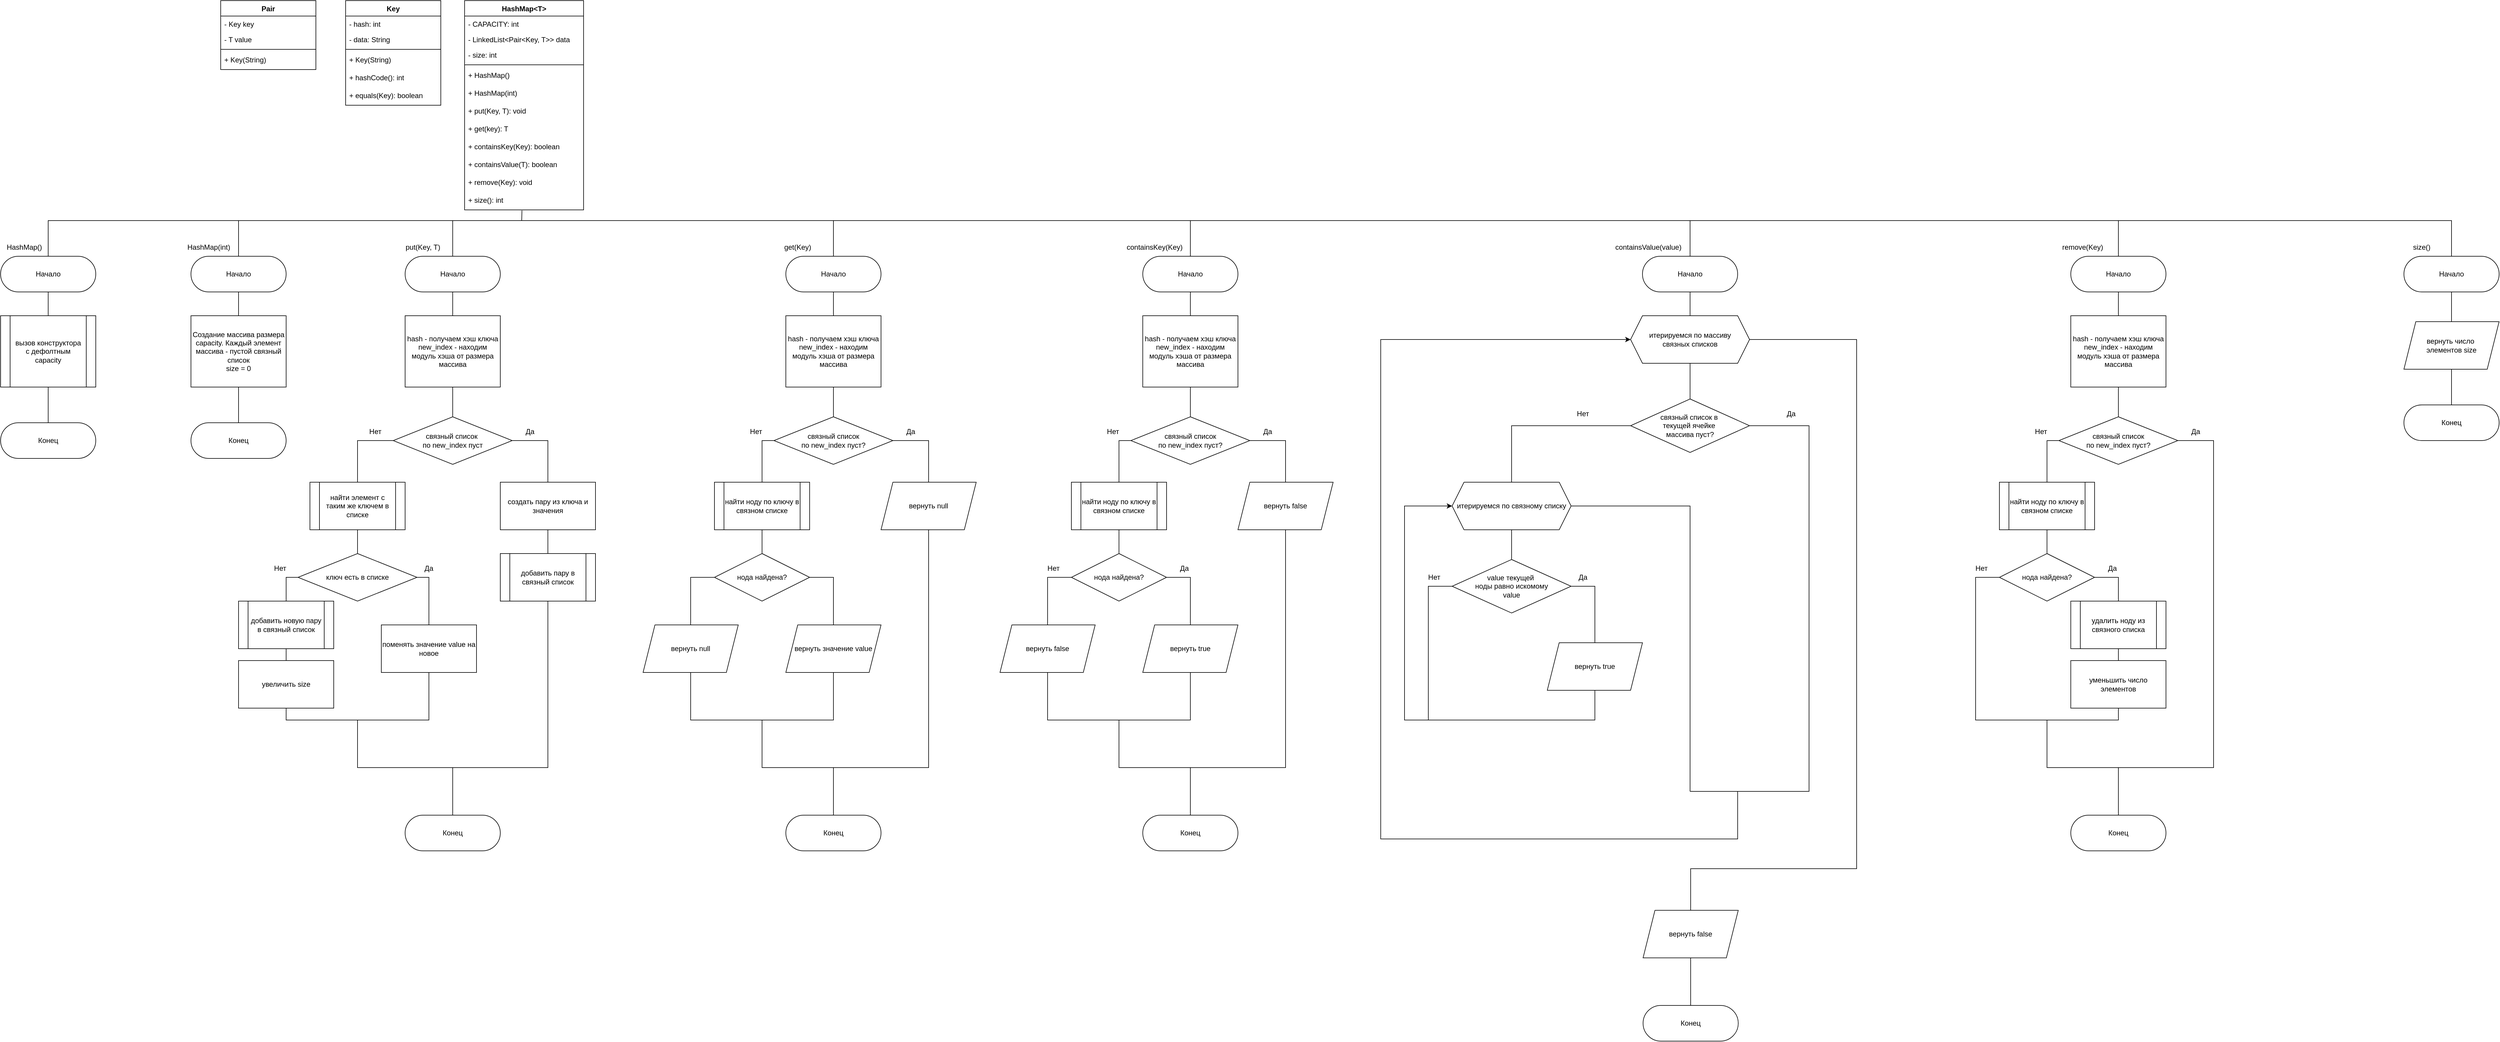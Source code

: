 <mxfile version="26.2.7">
  <diagram id="C5RBs43oDa-KdzZeNtuy" name="Page-1">
    <mxGraphModel dx="2436" dy="715" grid="1" gridSize="10" guides="1" tooltips="1" connect="1" arrows="1" fold="1" page="1" pageScale="1" pageWidth="827" pageHeight="1169" math="0" shadow="0">
      <root>
        <mxCell id="WIyWlLk6GJQsqaUBKTNV-0" />
        <mxCell id="WIyWlLk6GJQsqaUBKTNV-1" parent="WIyWlLk6GJQsqaUBKTNV-0" />
        <mxCell id="nDVzNxhmzhJFuTcslG1F-0" value="&lt;div&gt;Key&lt;/div&gt;&lt;div&gt;&lt;br&gt;&lt;/div&gt;&lt;div&gt;&lt;br&gt;&lt;/div&gt;&lt;div&gt;&lt;br&gt;&lt;/div&gt;&lt;div&gt;&lt;br&gt;&lt;/div&gt;&lt;div&gt;&lt;br&gt;&lt;/div&gt;" style="swimlane;fontStyle=1;align=center;verticalAlign=top;childLayout=stackLayout;horizontal=1;startSize=26;horizontalStack=0;resizeParent=1;resizeParentMax=0;resizeLast=0;collapsible=1;marginBottom=0;whiteSpace=wrap;html=1;" vertex="1" parent="WIyWlLk6GJQsqaUBKTNV-1">
          <mxGeometry x="300" y="70" width="160" height="176" as="geometry" />
        </mxCell>
        <mxCell id="nDVzNxhmzhJFuTcslG1F-1" value="- hash: int" style="text;strokeColor=none;fillColor=none;align=left;verticalAlign=top;spacingLeft=4;spacingRight=4;overflow=hidden;rotatable=0;points=[[0,0.5],[1,0.5]];portConstraint=eastwest;whiteSpace=wrap;html=1;" vertex="1" parent="nDVzNxhmzhJFuTcslG1F-0">
          <mxGeometry y="26" width="160" height="26" as="geometry" />
        </mxCell>
        <mxCell id="nDVzNxhmzhJFuTcslG1F-5" value="- data: String" style="text;strokeColor=none;fillColor=none;align=left;verticalAlign=top;spacingLeft=4;spacingRight=4;overflow=hidden;rotatable=0;points=[[0,0.5],[1,0.5]];portConstraint=eastwest;whiteSpace=wrap;html=1;" vertex="1" parent="nDVzNxhmzhJFuTcslG1F-0">
          <mxGeometry y="52" width="160" height="26" as="geometry" />
        </mxCell>
        <mxCell id="nDVzNxhmzhJFuTcslG1F-2" value="" style="line;strokeWidth=1;fillColor=none;align=left;verticalAlign=middle;spacingTop=-1;spacingLeft=3;spacingRight=3;rotatable=0;labelPosition=right;points=[];portConstraint=eastwest;strokeColor=inherit;" vertex="1" parent="nDVzNxhmzhJFuTcslG1F-0">
          <mxGeometry y="78" width="160" height="8" as="geometry" />
        </mxCell>
        <mxCell id="nDVzNxhmzhJFuTcslG1F-3" value="&lt;div&gt;+ Key(String)&lt;br&gt;&lt;/div&gt;" style="text;strokeColor=none;fillColor=none;align=left;verticalAlign=top;spacingLeft=4;spacingRight=4;overflow=hidden;rotatable=0;points=[[0,0.5],[1,0.5]];portConstraint=eastwest;whiteSpace=wrap;html=1;" vertex="1" parent="nDVzNxhmzhJFuTcslG1F-0">
          <mxGeometry y="86" width="160" height="30" as="geometry" />
        </mxCell>
        <mxCell id="nDVzNxhmzhJFuTcslG1F-4" value="+ hashCode(): int" style="text;strokeColor=none;fillColor=none;align=left;verticalAlign=top;spacingLeft=4;spacingRight=4;overflow=hidden;rotatable=0;points=[[0,0.5],[1,0.5]];portConstraint=eastwest;whiteSpace=wrap;html=1;" vertex="1" parent="nDVzNxhmzhJFuTcslG1F-0">
          <mxGeometry y="116" width="160" height="30" as="geometry" />
        </mxCell>
        <mxCell id="nDVzNxhmzhJFuTcslG1F-6" value="+ equals(Key): boolean" style="text;strokeColor=none;fillColor=none;align=left;verticalAlign=top;spacingLeft=4;spacingRight=4;overflow=hidden;rotatable=0;points=[[0,0.5],[1,0.5]];portConstraint=eastwest;whiteSpace=wrap;html=1;" vertex="1" parent="nDVzNxhmzhJFuTcslG1F-0">
          <mxGeometry y="146" width="160" height="30" as="geometry" />
        </mxCell>
        <mxCell id="nDVzNxhmzhJFuTcslG1F-13" value="HashMap&amp;lt;T&amp;gt;" style="swimlane;fontStyle=1;align=center;verticalAlign=top;childLayout=stackLayout;horizontal=1;startSize=26;horizontalStack=0;resizeParent=1;resizeParentMax=0;resizeLast=0;collapsible=1;marginBottom=0;whiteSpace=wrap;html=1;" vertex="1" parent="WIyWlLk6GJQsqaUBKTNV-1">
          <mxGeometry x="500" y="70" width="200" height="352" as="geometry" />
        </mxCell>
        <mxCell id="nDVzNxhmzhJFuTcslG1F-14" value="- CAPACITY: int" style="text;strokeColor=none;fillColor=none;align=left;verticalAlign=top;spacingLeft=4;spacingRight=4;overflow=hidden;rotatable=0;points=[[0,0.5],[1,0.5]];portConstraint=eastwest;whiteSpace=wrap;html=1;" vertex="1" parent="nDVzNxhmzhJFuTcslG1F-13">
          <mxGeometry y="26" width="200" height="26" as="geometry" />
        </mxCell>
        <mxCell id="nDVzNxhmzhJFuTcslG1F-15" value="- LinkedList&amp;lt;Pair&amp;lt;Key, T&amp;gt;&amp;gt; data" style="text;strokeColor=none;fillColor=none;align=left;verticalAlign=top;spacingLeft=4;spacingRight=4;overflow=hidden;rotatable=0;points=[[0,0.5],[1,0.5]];portConstraint=eastwest;whiteSpace=wrap;html=1;" vertex="1" parent="nDVzNxhmzhJFuTcslG1F-13">
          <mxGeometry y="52" width="200" height="26" as="geometry" />
        </mxCell>
        <mxCell id="nDVzNxhmzhJFuTcslG1F-251" value="- size: int" style="text;strokeColor=none;fillColor=none;align=left;verticalAlign=top;spacingLeft=4;spacingRight=4;overflow=hidden;rotatable=0;points=[[0,0.5],[1,0.5]];portConstraint=eastwest;whiteSpace=wrap;html=1;" vertex="1" parent="nDVzNxhmzhJFuTcslG1F-13">
          <mxGeometry y="78" width="200" height="26" as="geometry" />
        </mxCell>
        <mxCell id="nDVzNxhmzhJFuTcslG1F-16" value="" style="line;strokeWidth=1;fillColor=none;align=left;verticalAlign=middle;spacingTop=-1;spacingLeft=3;spacingRight=3;rotatable=0;labelPosition=right;points=[];portConstraint=eastwest;strokeColor=inherit;" vertex="1" parent="nDVzNxhmzhJFuTcslG1F-13">
          <mxGeometry y="104" width="200" height="8" as="geometry" />
        </mxCell>
        <mxCell id="nDVzNxhmzhJFuTcslG1F-17" value="+ HashMap()" style="text;strokeColor=none;fillColor=none;align=left;verticalAlign=top;spacingLeft=4;spacingRight=4;overflow=hidden;rotatable=0;points=[[0,0.5],[1,0.5]];portConstraint=eastwest;whiteSpace=wrap;html=1;" vertex="1" parent="nDVzNxhmzhJFuTcslG1F-13">
          <mxGeometry y="112" width="200" height="30" as="geometry" />
        </mxCell>
        <mxCell id="nDVzNxhmzhJFuTcslG1F-18" value="+ HashMap(int)" style="text;strokeColor=none;fillColor=none;align=left;verticalAlign=top;spacingLeft=4;spacingRight=4;overflow=hidden;rotatable=0;points=[[0,0.5],[1,0.5]];portConstraint=eastwest;whiteSpace=wrap;html=1;" vertex="1" parent="nDVzNxhmzhJFuTcslG1F-13">
          <mxGeometry y="142" width="200" height="30" as="geometry" />
        </mxCell>
        <mxCell id="nDVzNxhmzhJFuTcslG1F-19" value="&lt;div&gt;+ put(Key, T): void&lt;/div&gt;" style="text;strokeColor=none;fillColor=none;align=left;verticalAlign=top;spacingLeft=4;spacingRight=4;overflow=hidden;rotatable=0;points=[[0,0.5],[1,0.5]];portConstraint=eastwest;whiteSpace=wrap;html=1;" vertex="1" parent="nDVzNxhmzhJFuTcslG1F-13">
          <mxGeometry y="172" width="200" height="30" as="geometry" />
        </mxCell>
        <mxCell id="nDVzNxhmzhJFuTcslG1F-20" value="+ get(key): T" style="text;strokeColor=none;fillColor=none;align=left;verticalAlign=top;spacingLeft=4;spacingRight=4;overflow=hidden;rotatable=0;points=[[0,0.5],[1,0.5]];portConstraint=eastwest;whiteSpace=wrap;html=1;" vertex="1" parent="nDVzNxhmzhJFuTcslG1F-13">
          <mxGeometry y="202" width="200" height="30" as="geometry" />
        </mxCell>
        <mxCell id="nDVzNxhmzhJFuTcslG1F-21" value="+ containsKey(Key): boolean" style="text;strokeColor=none;fillColor=none;align=left;verticalAlign=top;spacingLeft=4;spacingRight=4;overflow=hidden;rotatable=0;points=[[0,0.5],[1,0.5]];portConstraint=eastwest;whiteSpace=wrap;html=1;" vertex="1" parent="nDVzNxhmzhJFuTcslG1F-13">
          <mxGeometry y="232" width="200" height="30" as="geometry" />
        </mxCell>
        <mxCell id="nDVzNxhmzhJFuTcslG1F-24" value="+ containsValue(T): boolean" style="text;strokeColor=none;fillColor=none;align=left;verticalAlign=top;spacingLeft=4;spacingRight=4;overflow=hidden;rotatable=0;points=[[0,0.5],[1,0.5]];portConstraint=eastwest;whiteSpace=wrap;html=1;" vertex="1" parent="nDVzNxhmzhJFuTcslG1F-13">
          <mxGeometry y="262" width="200" height="30" as="geometry" />
        </mxCell>
        <mxCell id="nDVzNxhmzhJFuTcslG1F-25" value="+ remove(Key): void" style="text;strokeColor=none;fillColor=none;align=left;verticalAlign=top;spacingLeft=4;spacingRight=4;overflow=hidden;rotatable=0;points=[[0,0.5],[1,0.5]];portConstraint=eastwest;whiteSpace=wrap;html=1;" vertex="1" parent="nDVzNxhmzhJFuTcslG1F-13">
          <mxGeometry y="292" width="200" height="30" as="geometry" />
        </mxCell>
        <mxCell id="nDVzNxhmzhJFuTcslG1F-26" value="+ size(): int" style="text;strokeColor=none;fillColor=none;align=left;verticalAlign=top;spacingLeft=4;spacingRight=4;overflow=hidden;rotatable=0;points=[[0,0.5],[1,0.5]];portConstraint=eastwest;whiteSpace=wrap;html=1;" vertex="1" parent="nDVzNxhmzhJFuTcslG1F-13">
          <mxGeometry y="322" width="200" height="30" as="geometry" />
        </mxCell>
        <mxCell id="nDVzNxhmzhJFuTcslG1F-28" value="Pair" style="swimlane;fontStyle=1;align=center;verticalAlign=top;childLayout=stackLayout;horizontal=1;startSize=26;horizontalStack=0;resizeParent=1;resizeParentMax=0;resizeLast=0;collapsible=1;marginBottom=0;whiteSpace=wrap;html=1;" vertex="1" parent="WIyWlLk6GJQsqaUBKTNV-1">
          <mxGeometry x="90" y="70" width="160" height="116" as="geometry" />
        </mxCell>
        <mxCell id="nDVzNxhmzhJFuTcslG1F-29" value="- Key key" style="text;strokeColor=none;fillColor=none;align=left;verticalAlign=top;spacingLeft=4;spacingRight=4;overflow=hidden;rotatable=0;points=[[0,0.5],[1,0.5]];portConstraint=eastwest;whiteSpace=wrap;html=1;" vertex="1" parent="nDVzNxhmzhJFuTcslG1F-28">
          <mxGeometry y="26" width="160" height="26" as="geometry" />
        </mxCell>
        <mxCell id="nDVzNxhmzhJFuTcslG1F-30" value="- T value" style="text;strokeColor=none;fillColor=none;align=left;verticalAlign=top;spacingLeft=4;spacingRight=4;overflow=hidden;rotatable=0;points=[[0,0.5],[1,0.5]];portConstraint=eastwest;whiteSpace=wrap;html=1;" vertex="1" parent="nDVzNxhmzhJFuTcslG1F-28">
          <mxGeometry y="52" width="160" height="26" as="geometry" />
        </mxCell>
        <mxCell id="nDVzNxhmzhJFuTcslG1F-31" value="" style="line;strokeWidth=1;fillColor=none;align=left;verticalAlign=middle;spacingTop=-1;spacingLeft=3;spacingRight=3;rotatable=0;labelPosition=right;points=[];portConstraint=eastwest;strokeColor=inherit;" vertex="1" parent="nDVzNxhmzhJFuTcslG1F-28">
          <mxGeometry y="78" width="160" height="8" as="geometry" />
        </mxCell>
        <mxCell id="nDVzNxhmzhJFuTcslG1F-32" value="&lt;div&gt;+ Key(String)&lt;br&gt;&lt;/div&gt;" style="text;strokeColor=none;fillColor=none;align=left;verticalAlign=top;spacingLeft=4;spacingRight=4;overflow=hidden;rotatable=0;points=[[0,0.5],[1,0.5]];portConstraint=eastwest;whiteSpace=wrap;html=1;" vertex="1" parent="nDVzNxhmzhJFuTcslG1F-28">
          <mxGeometry y="86" width="160" height="30" as="geometry" />
        </mxCell>
        <mxCell id="nDVzNxhmzhJFuTcslG1F-35" value="Начало" style="rounded=1;whiteSpace=wrap;html=1;arcSize=50;" vertex="1" parent="WIyWlLk6GJQsqaUBKTNV-1">
          <mxGeometry x="-280" y="500" width="160" height="60" as="geometry" />
        </mxCell>
        <mxCell id="nDVzNxhmzhJFuTcslG1F-36" value="" style="endArrow=none;html=1;rounded=0;entryX=0.482;entryY=1.033;entryDx=0;entryDy=0;entryPerimeter=0;exitX=0.5;exitY=0;exitDx=0;exitDy=0;" edge="1" parent="WIyWlLk6GJQsqaUBKTNV-1" source="nDVzNxhmzhJFuTcslG1F-35" target="nDVzNxhmzhJFuTcslG1F-26">
          <mxGeometry width="50" height="50" relative="1" as="geometry">
            <mxPoint x="602" y="440" as="sourcePoint" />
            <mxPoint x="310" y="560" as="targetPoint" />
            <Array as="points">
              <mxPoint x="-200" y="440" />
              <mxPoint x="596" y="440" />
            </Array>
          </mxGeometry>
        </mxCell>
        <mxCell id="nDVzNxhmzhJFuTcslG1F-37" value="HashMap()" style="text;html=1;align=center;verticalAlign=middle;whiteSpace=wrap;rounded=0;" vertex="1" parent="WIyWlLk6GJQsqaUBKTNV-1">
          <mxGeometry x="-270" y="470" width="60" height="30" as="geometry" />
        </mxCell>
        <mxCell id="nDVzNxhmzhJFuTcslG1F-38" value="вызов конструктора&lt;br&gt;с дефолтным &lt;br&gt;capacity" style="shape=process;whiteSpace=wrap;html=1;backgroundOutline=1;" vertex="1" parent="WIyWlLk6GJQsqaUBKTNV-1">
          <mxGeometry x="-280" y="600" width="160" height="120" as="geometry" />
        </mxCell>
        <mxCell id="nDVzNxhmzhJFuTcslG1F-39" value="" style="endArrow=none;html=1;rounded=0;entryX=0.5;entryY=1;entryDx=0;entryDy=0;exitX=0.5;exitY=0;exitDx=0;exitDy=0;" edge="1" parent="WIyWlLk6GJQsqaUBKTNV-1" source="nDVzNxhmzhJFuTcslG1F-38" target="nDVzNxhmzhJFuTcslG1F-35">
          <mxGeometry width="50" height="50" relative="1" as="geometry">
            <mxPoint x="60" y="660" as="sourcePoint" />
            <mxPoint x="110" y="610" as="targetPoint" />
          </mxGeometry>
        </mxCell>
        <mxCell id="nDVzNxhmzhJFuTcslG1F-41" value="Конец" style="rounded=1;whiteSpace=wrap;html=1;arcSize=50;" vertex="1" parent="WIyWlLk6GJQsqaUBKTNV-1">
          <mxGeometry x="-280" y="780" width="160" height="60" as="geometry" />
        </mxCell>
        <mxCell id="nDVzNxhmzhJFuTcslG1F-42" value="" style="endArrow=none;html=1;rounded=0;entryX=0.5;entryY=1;entryDx=0;entryDy=0;exitX=0.5;exitY=0;exitDx=0;exitDy=0;" edge="1" parent="WIyWlLk6GJQsqaUBKTNV-1" source="nDVzNxhmzhJFuTcslG1F-41" target="nDVzNxhmzhJFuTcslG1F-38">
          <mxGeometry width="50" height="50" relative="1" as="geometry">
            <mxPoint x="60" y="680" as="sourcePoint" />
            <mxPoint x="110" y="630" as="targetPoint" />
          </mxGeometry>
        </mxCell>
        <mxCell id="nDVzNxhmzhJFuTcslG1F-56" value="Начало" style="rounded=1;whiteSpace=wrap;html=1;arcSize=50;" vertex="1" parent="WIyWlLk6GJQsqaUBKTNV-1">
          <mxGeometry x="40" y="500" width="160" height="60" as="geometry" />
        </mxCell>
        <mxCell id="nDVzNxhmzhJFuTcslG1F-57" value="HashMap(int)" style="text;html=1;align=center;verticalAlign=middle;whiteSpace=wrap;rounded=0;" vertex="1" parent="WIyWlLk6GJQsqaUBKTNV-1">
          <mxGeometry x="20" y="470" width="100" height="30" as="geometry" />
        </mxCell>
        <mxCell id="nDVzNxhmzhJFuTcslG1F-59" value="" style="endArrow=none;html=1;rounded=0;entryX=0.5;entryY=1;entryDx=0;entryDy=0;exitX=0.5;exitY=0;exitDx=0;exitDy=0;" edge="1" parent="WIyWlLk6GJQsqaUBKTNV-1" target="nDVzNxhmzhJFuTcslG1F-56">
          <mxGeometry width="50" height="50" relative="1" as="geometry">
            <mxPoint x="120" y="600" as="sourcePoint" />
            <mxPoint x="430" y="610" as="targetPoint" />
          </mxGeometry>
        </mxCell>
        <mxCell id="nDVzNxhmzhJFuTcslG1F-60" value="Конец" style="rounded=1;whiteSpace=wrap;html=1;arcSize=50;" vertex="1" parent="WIyWlLk6GJQsqaUBKTNV-1">
          <mxGeometry x="40" y="780" width="160" height="60" as="geometry" />
        </mxCell>
        <mxCell id="nDVzNxhmzhJFuTcslG1F-61" value="" style="endArrow=none;html=1;rounded=0;entryX=0.5;entryY=1;entryDx=0;entryDy=0;exitX=0.5;exitY=0;exitDx=0;exitDy=0;" edge="1" parent="WIyWlLk6GJQsqaUBKTNV-1" source="nDVzNxhmzhJFuTcslG1F-60">
          <mxGeometry width="50" height="50" relative="1" as="geometry">
            <mxPoint x="380" y="680" as="sourcePoint" />
            <mxPoint x="120" y="660" as="targetPoint" />
          </mxGeometry>
        </mxCell>
        <mxCell id="nDVzNxhmzhJFuTcslG1F-62" value="" style="endArrow=none;html=1;rounded=0;entryX=0.5;entryY=0;entryDx=0;entryDy=0;" edge="1" parent="WIyWlLk6GJQsqaUBKTNV-1" target="nDVzNxhmzhJFuTcslG1F-56">
          <mxGeometry width="50" height="50" relative="1" as="geometry">
            <mxPoint x="120" y="440" as="sourcePoint" />
            <mxPoint x="270" y="520" as="targetPoint" />
          </mxGeometry>
        </mxCell>
        <mxCell id="nDVzNxhmzhJFuTcslG1F-63" value="&lt;div&gt;Создание массива размера capacity. Каждый элемент массива - пустой связный список&lt;br&gt;size = 0&lt;br&gt;&lt;/div&gt;" style="rounded=0;whiteSpace=wrap;html=1;" vertex="1" parent="WIyWlLk6GJQsqaUBKTNV-1">
          <mxGeometry x="40" y="600" width="160" height="120" as="geometry" />
        </mxCell>
        <mxCell id="nDVzNxhmzhJFuTcslG1F-64" value="Начало" style="rounded=1;whiteSpace=wrap;html=1;arcSize=50;" vertex="1" parent="WIyWlLk6GJQsqaUBKTNV-1">
          <mxGeometry x="400" y="500" width="160" height="60" as="geometry" />
        </mxCell>
        <mxCell id="nDVzNxhmzhJFuTcslG1F-65" value="put(Key, T)" style="text;html=1;align=center;verticalAlign=middle;whiteSpace=wrap;rounded=0;" vertex="1" parent="WIyWlLk6GJQsqaUBKTNV-1">
          <mxGeometry x="380" y="470" width="100" height="30" as="geometry" />
        </mxCell>
        <mxCell id="nDVzNxhmzhJFuTcslG1F-66" value="" style="endArrow=none;html=1;rounded=0;entryX=0.5;entryY=1;entryDx=0;entryDy=0;exitX=0.5;exitY=0;exitDx=0;exitDy=0;" edge="1" parent="WIyWlLk6GJQsqaUBKTNV-1" target="nDVzNxhmzhJFuTcslG1F-64">
          <mxGeometry width="50" height="50" relative="1" as="geometry">
            <mxPoint x="480" y="610" as="sourcePoint" />
            <mxPoint x="790" y="620" as="targetPoint" />
          </mxGeometry>
        </mxCell>
        <mxCell id="nDVzNxhmzhJFuTcslG1F-70" value="" style="endArrow=none;html=1;rounded=0;entryX=0.5;entryY=0;entryDx=0;entryDy=0;" edge="1" parent="WIyWlLk6GJQsqaUBKTNV-1" target="nDVzNxhmzhJFuTcslG1F-64">
          <mxGeometry width="50" height="50" relative="1" as="geometry">
            <mxPoint x="480" y="440" as="sourcePoint" />
            <mxPoint x="320" y="460" as="targetPoint" />
          </mxGeometry>
        </mxCell>
        <mxCell id="nDVzNxhmzhJFuTcslG1F-71" value="hash - получаем хэш ключа&lt;br&gt;new_index - находим модуль хэша от размера массива" style="rounded=0;whiteSpace=wrap;html=1;" vertex="1" parent="WIyWlLk6GJQsqaUBKTNV-1">
          <mxGeometry x="400" y="600" width="160" height="120" as="geometry" />
        </mxCell>
        <mxCell id="nDVzNxhmzhJFuTcslG1F-72" value="&lt;div&gt;связный список&amp;nbsp;&lt;/div&gt;&lt;div&gt;по new_index пуст&lt;/div&gt;" style="rhombus;whiteSpace=wrap;html=1;" vertex="1" parent="WIyWlLk6GJQsqaUBKTNV-1">
          <mxGeometry x="380" y="770" width="200" height="80" as="geometry" />
        </mxCell>
        <mxCell id="nDVzNxhmzhJFuTcslG1F-73" value="создать пару из ключа и значения" style="rounded=0;whiteSpace=wrap;html=1;" vertex="1" parent="WIyWlLk6GJQsqaUBKTNV-1">
          <mxGeometry x="560" y="880" width="160" height="80" as="geometry" />
        </mxCell>
        <mxCell id="nDVzNxhmzhJFuTcslG1F-74" value="добавить пару в &lt;br&gt;связный список" style="shape=process;whiteSpace=wrap;html=1;backgroundOutline=1;" vertex="1" parent="WIyWlLk6GJQsqaUBKTNV-1">
          <mxGeometry x="560" y="1000" width="160" height="80" as="geometry" />
        </mxCell>
        <mxCell id="nDVzNxhmzhJFuTcslG1F-77" value="найти элемент с таким же ключем в списке" style="shape=process;whiteSpace=wrap;html=1;backgroundOutline=1;" vertex="1" parent="WIyWlLk6GJQsqaUBKTNV-1">
          <mxGeometry x="240" y="880" width="160" height="80" as="geometry" />
        </mxCell>
        <mxCell id="nDVzNxhmzhJFuTcslG1F-78" value="ключ есть в списке" style="rhombus;whiteSpace=wrap;html=1;" vertex="1" parent="WIyWlLk6GJQsqaUBKTNV-1">
          <mxGeometry x="220" y="1000" width="200" height="80" as="geometry" />
        </mxCell>
        <mxCell id="nDVzNxhmzhJFuTcslG1F-79" value="поменять значение value на новое" style="rounded=0;whiteSpace=wrap;html=1;" vertex="1" parent="WIyWlLk6GJQsqaUBKTNV-1">
          <mxGeometry x="360" y="1120" width="160" height="80" as="geometry" />
        </mxCell>
        <mxCell id="nDVzNxhmzhJFuTcslG1F-81" value="добавить новую пару в связный список" style="shape=process;whiteSpace=wrap;html=1;backgroundOutline=1;" vertex="1" parent="WIyWlLk6GJQsqaUBKTNV-1">
          <mxGeometry x="120" y="1080" width="160" height="80" as="geometry" />
        </mxCell>
        <mxCell id="nDVzNxhmzhJFuTcslG1F-83" value="" style="endArrow=none;html=1;rounded=0;entryX=0.5;entryY=1;entryDx=0;entryDy=0;exitX=0.5;exitY=0;exitDx=0;exitDy=0;" edge="1" parent="WIyWlLk6GJQsqaUBKTNV-1" source="nDVzNxhmzhJFuTcslG1F-72" target="nDVzNxhmzhJFuTcslG1F-71">
          <mxGeometry width="50" height="50" relative="1" as="geometry">
            <mxPoint x="440" y="750" as="sourcePoint" />
            <mxPoint x="490" y="700" as="targetPoint" />
          </mxGeometry>
        </mxCell>
        <mxCell id="nDVzNxhmzhJFuTcslG1F-84" value="" style="endArrow=none;html=1;rounded=0;entryX=1;entryY=0.5;entryDx=0;entryDy=0;exitX=0.5;exitY=0;exitDx=0;exitDy=0;" edge="1" parent="WIyWlLk6GJQsqaUBKTNV-1" source="nDVzNxhmzhJFuTcslG1F-73" target="nDVzNxhmzhJFuTcslG1F-72">
          <mxGeometry width="50" height="50" relative="1" as="geometry">
            <mxPoint x="440" y="1020" as="sourcePoint" />
            <mxPoint x="490" y="970" as="targetPoint" />
            <Array as="points">
              <mxPoint x="640" y="810" />
            </Array>
          </mxGeometry>
        </mxCell>
        <mxCell id="nDVzNxhmzhJFuTcslG1F-85" value="" style="endArrow=none;html=1;rounded=0;entryX=0.5;entryY=1;entryDx=0;entryDy=0;exitX=0.5;exitY=0;exitDx=0;exitDy=0;" edge="1" parent="WIyWlLk6GJQsqaUBKTNV-1" source="nDVzNxhmzhJFuTcslG1F-74" target="nDVzNxhmzhJFuTcslG1F-73">
          <mxGeometry width="50" height="50" relative="1" as="geometry">
            <mxPoint x="440" y="1020" as="sourcePoint" />
            <mxPoint x="490" y="970" as="targetPoint" />
          </mxGeometry>
        </mxCell>
        <mxCell id="nDVzNxhmzhJFuTcslG1F-86" value="Конец" style="rounded=1;whiteSpace=wrap;html=1;arcSize=50;" vertex="1" parent="WIyWlLk6GJQsqaUBKTNV-1">
          <mxGeometry x="400" y="1440" width="160" height="60" as="geometry" />
        </mxCell>
        <mxCell id="nDVzNxhmzhJFuTcslG1F-87" value="" style="endArrow=none;html=1;rounded=0;entryX=0.5;entryY=1;entryDx=0;entryDy=0;exitX=0.5;exitY=0;exitDx=0;exitDy=0;" edge="1" parent="WIyWlLk6GJQsqaUBKTNV-1" source="nDVzNxhmzhJFuTcslG1F-86" target="nDVzNxhmzhJFuTcslG1F-74">
          <mxGeometry width="50" height="50" relative="1" as="geometry">
            <mxPoint x="440" y="1360" as="sourcePoint" />
            <mxPoint x="490" y="1310" as="targetPoint" />
            <Array as="points">
              <mxPoint x="480" y="1360" />
              <mxPoint x="640" y="1360" />
            </Array>
          </mxGeometry>
        </mxCell>
        <mxCell id="nDVzNxhmzhJFuTcslG1F-88" value="" style="endArrow=none;html=1;rounded=0;entryX=0.5;entryY=1;entryDx=0;entryDy=0;" edge="1" parent="WIyWlLk6GJQsqaUBKTNV-1" target="nDVzNxhmzhJFuTcslG1F-79">
          <mxGeometry width="50" height="50" relative="1" as="geometry">
            <mxPoint x="320" y="1280" as="sourcePoint" />
            <mxPoint x="490" y="1310" as="targetPoint" />
            <Array as="points">
              <mxPoint x="440" y="1280" />
            </Array>
          </mxGeometry>
        </mxCell>
        <mxCell id="nDVzNxhmzhJFuTcslG1F-89" value="" style="endArrow=none;html=1;rounded=0;entryX=0.5;entryY=1;entryDx=0;entryDy=0;" edge="1" parent="WIyWlLk6GJQsqaUBKTNV-1" target="nDVzNxhmzhJFuTcslG1F-81">
          <mxGeometry width="50" height="50" relative="1" as="geometry">
            <mxPoint x="320" y="1280" as="sourcePoint" />
            <mxPoint x="490" y="1310" as="targetPoint" />
            <Array as="points">
              <mxPoint x="200" y="1280" />
            </Array>
          </mxGeometry>
        </mxCell>
        <mxCell id="nDVzNxhmzhJFuTcslG1F-90" value="" style="endArrow=none;html=1;rounded=0;" edge="1" parent="WIyWlLk6GJQsqaUBKTNV-1">
          <mxGeometry width="50" height="50" relative="1" as="geometry">
            <mxPoint x="480" y="1360" as="sourcePoint" />
            <mxPoint x="320" y="1280" as="targetPoint" />
            <Array as="points">
              <mxPoint x="320" y="1360" />
            </Array>
          </mxGeometry>
        </mxCell>
        <mxCell id="nDVzNxhmzhJFuTcslG1F-91" value="" style="endArrow=none;html=1;rounded=0;entryX=1;entryY=0.5;entryDx=0;entryDy=0;exitX=0.5;exitY=0;exitDx=0;exitDy=0;" edge="1" parent="WIyWlLk6GJQsqaUBKTNV-1" source="nDVzNxhmzhJFuTcslG1F-79" target="nDVzNxhmzhJFuTcslG1F-78">
          <mxGeometry width="50" height="50" relative="1" as="geometry">
            <mxPoint x="440" y="1050" as="sourcePoint" />
            <mxPoint x="490" y="1000" as="targetPoint" />
            <Array as="points">
              <mxPoint x="440" y="1040" />
            </Array>
          </mxGeometry>
        </mxCell>
        <mxCell id="nDVzNxhmzhJFuTcslG1F-92" value="" style="endArrow=none;html=1;rounded=0;entryX=0;entryY=0.5;entryDx=0;entryDy=0;exitX=0.5;exitY=0;exitDx=0;exitDy=0;" edge="1" parent="WIyWlLk6GJQsqaUBKTNV-1" source="nDVzNxhmzhJFuTcslG1F-81" target="nDVzNxhmzhJFuTcslG1F-78">
          <mxGeometry width="50" height="50" relative="1" as="geometry">
            <mxPoint x="440" y="1050" as="sourcePoint" />
            <mxPoint x="490" y="1000" as="targetPoint" />
            <Array as="points">
              <mxPoint x="200" y="1040" />
            </Array>
          </mxGeometry>
        </mxCell>
        <mxCell id="nDVzNxhmzhJFuTcslG1F-93" value="" style="endArrow=none;html=1;rounded=0;entryX=0.5;entryY=1;entryDx=0;entryDy=0;exitX=0.5;exitY=0;exitDx=0;exitDy=0;" edge="1" parent="WIyWlLk6GJQsqaUBKTNV-1" source="nDVzNxhmzhJFuTcslG1F-78" target="nDVzNxhmzhJFuTcslG1F-77">
          <mxGeometry width="50" height="50" relative="1" as="geometry">
            <mxPoint x="440" y="1050" as="sourcePoint" />
            <mxPoint x="490" y="1000" as="targetPoint" />
          </mxGeometry>
        </mxCell>
        <mxCell id="nDVzNxhmzhJFuTcslG1F-94" value="" style="endArrow=none;html=1;rounded=0;entryX=0;entryY=0.5;entryDx=0;entryDy=0;exitX=0.5;exitY=0;exitDx=0;exitDy=0;" edge="1" parent="WIyWlLk6GJQsqaUBKTNV-1" source="nDVzNxhmzhJFuTcslG1F-77" target="nDVzNxhmzhJFuTcslG1F-72">
          <mxGeometry width="50" height="50" relative="1" as="geometry">
            <mxPoint x="440" y="890" as="sourcePoint" />
            <mxPoint x="490" y="840" as="targetPoint" />
            <Array as="points">
              <mxPoint x="320" y="810" />
            </Array>
          </mxGeometry>
        </mxCell>
        <mxCell id="nDVzNxhmzhJFuTcslG1F-95" value="Нет" style="text;html=1;align=center;verticalAlign=middle;whiteSpace=wrap;rounded=0;" vertex="1" parent="WIyWlLk6GJQsqaUBKTNV-1">
          <mxGeometry x="320" y="780" width="60" height="30" as="geometry" />
        </mxCell>
        <mxCell id="nDVzNxhmzhJFuTcslG1F-96" value="&lt;div&gt;Да&lt;/div&gt;" style="text;html=1;align=center;verticalAlign=middle;whiteSpace=wrap;rounded=0;" vertex="1" parent="WIyWlLk6GJQsqaUBKTNV-1">
          <mxGeometry x="580" y="780" width="60" height="30" as="geometry" />
        </mxCell>
        <mxCell id="nDVzNxhmzhJFuTcslG1F-97" value="Нет" style="text;html=1;align=center;verticalAlign=middle;whiteSpace=wrap;rounded=0;" vertex="1" parent="WIyWlLk6GJQsqaUBKTNV-1">
          <mxGeometry x="160" y="1010" width="60" height="30" as="geometry" />
        </mxCell>
        <mxCell id="nDVzNxhmzhJFuTcslG1F-98" value="Да" style="text;html=1;align=center;verticalAlign=middle;whiteSpace=wrap;rounded=0;" vertex="1" parent="WIyWlLk6GJQsqaUBKTNV-1">
          <mxGeometry x="410" y="1010" width="60" height="30" as="geometry" />
        </mxCell>
        <mxCell id="nDVzNxhmzhJFuTcslG1F-99" value="Начало" style="rounded=1;whiteSpace=wrap;html=1;arcSize=50;" vertex="1" parent="WIyWlLk6GJQsqaUBKTNV-1">
          <mxGeometry x="1040" y="500" width="160" height="60" as="geometry" />
        </mxCell>
        <mxCell id="nDVzNxhmzhJFuTcslG1F-100" value="get(Key)" style="text;html=1;align=center;verticalAlign=middle;whiteSpace=wrap;rounded=0;" vertex="1" parent="WIyWlLk6GJQsqaUBKTNV-1">
          <mxGeometry x="1010" y="470" width="100" height="30" as="geometry" />
        </mxCell>
        <mxCell id="nDVzNxhmzhJFuTcslG1F-101" value="" style="endArrow=none;html=1;rounded=0;entryX=0.5;entryY=1;entryDx=0;entryDy=0;exitX=0.5;exitY=0;exitDx=0;exitDy=0;" edge="1" parent="WIyWlLk6GJQsqaUBKTNV-1" target="nDVzNxhmzhJFuTcslG1F-99" source="nDVzNxhmzhJFuTcslG1F-105">
          <mxGeometry width="50" height="50" relative="1" as="geometry">
            <mxPoint x="1120" y="620" as="sourcePoint" />
            <mxPoint x="1430" y="630" as="targetPoint" />
          </mxGeometry>
        </mxCell>
        <mxCell id="nDVzNxhmzhJFuTcslG1F-105" value="hash - получаем хэш ключа&lt;br&gt;new_index - находим модуль хэша от размера массива" style="rounded=0;whiteSpace=wrap;html=1;" vertex="1" parent="WIyWlLk6GJQsqaUBKTNV-1">
          <mxGeometry x="1040" y="600" width="160" height="120" as="geometry" />
        </mxCell>
        <mxCell id="nDVzNxhmzhJFuTcslG1F-106" value="" style="endArrow=none;html=1;rounded=0;exitX=0.5;exitY=0;exitDx=0;exitDy=0;" edge="1" parent="WIyWlLk6GJQsqaUBKTNV-1" source="nDVzNxhmzhJFuTcslG1F-99">
          <mxGeometry width="50" height="50" relative="1" as="geometry">
            <mxPoint x="960" y="440" as="sourcePoint" />
            <mxPoint x="590" y="440" as="targetPoint" />
            <Array as="points">
              <mxPoint x="1120" y="440" />
            </Array>
          </mxGeometry>
        </mxCell>
        <mxCell id="nDVzNxhmzhJFuTcslG1F-107" value="связный список &lt;br&gt;&lt;div&gt;по new_index пуст?&lt;br&gt;&lt;/div&gt;" style="rhombus;whiteSpace=wrap;html=1;" vertex="1" parent="WIyWlLk6GJQsqaUBKTNV-1">
          <mxGeometry x="1020" y="770" width="200" height="80" as="geometry" />
        </mxCell>
        <mxCell id="nDVzNxhmzhJFuTcslG1F-108" value="Нет" style="text;html=1;align=center;verticalAlign=middle;whiteSpace=wrap;rounded=0;" vertex="1" parent="WIyWlLk6GJQsqaUBKTNV-1">
          <mxGeometry x="960" y="780" width="60" height="30" as="geometry" />
        </mxCell>
        <mxCell id="nDVzNxhmzhJFuTcslG1F-109" value="&lt;div&gt;Да&lt;/div&gt;" style="text;html=1;align=center;verticalAlign=middle;whiteSpace=wrap;rounded=0;" vertex="1" parent="WIyWlLk6GJQsqaUBKTNV-1">
          <mxGeometry x="1220" y="780" width="60" height="30" as="geometry" />
        </mxCell>
        <mxCell id="nDVzNxhmzhJFuTcslG1F-112" value="вернуть null" style="shape=parallelogram;perimeter=parallelogramPerimeter;whiteSpace=wrap;html=1;fixedSize=1;" vertex="1" parent="WIyWlLk6GJQsqaUBKTNV-1">
          <mxGeometry x="1200" y="880" width="160" height="80" as="geometry" />
        </mxCell>
        <mxCell id="nDVzNxhmzhJFuTcslG1F-114" value="найти ноду по ключу в связном списке" style="shape=process;whiteSpace=wrap;html=1;backgroundOutline=1;" vertex="1" parent="WIyWlLk6GJQsqaUBKTNV-1">
          <mxGeometry x="920" y="880" width="160" height="80" as="geometry" />
        </mxCell>
        <mxCell id="nDVzNxhmzhJFuTcslG1F-115" value="нода найдена?" style="rhombus;whiteSpace=wrap;html=1;" vertex="1" parent="WIyWlLk6GJQsqaUBKTNV-1">
          <mxGeometry x="920" y="1000" width="160" height="80" as="geometry" />
        </mxCell>
        <mxCell id="nDVzNxhmzhJFuTcslG1F-117" value="вернуть null" style="shape=parallelogram;perimeter=parallelogramPerimeter;whiteSpace=wrap;html=1;fixedSize=1;" vertex="1" parent="WIyWlLk6GJQsqaUBKTNV-1">
          <mxGeometry x="800" y="1120" width="160" height="80" as="geometry" />
        </mxCell>
        <mxCell id="nDVzNxhmzhJFuTcslG1F-118" value="вернуть значение value" style="shape=parallelogram;perimeter=parallelogramPerimeter;whiteSpace=wrap;html=1;fixedSize=1;" vertex="1" parent="WIyWlLk6GJQsqaUBKTNV-1">
          <mxGeometry x="1040" y="1120" width="160" height="80" as="geometry" />
        </mxCell>
        <mxCell id="nDVzNxhmzhJFuTcslG1F-119" value="" style="endArrow=none;html=1;rounded=0;entryX=0;entryY=0.5;entryDx=0;entryDy=0;exitX=0.5;exitY=0;exitDx=0;exitDy=0;" edge="1" parent="WIyWlLk6GJQsqaUBKTNV-1" source="nDVzNxhmzhJFuTcslG1F-117" target="nDVzNxhmzhJFuTcslG1F-115">
          <mxGeometry width="50" height="50" relative="1" as="geometry">
            <mxPoint x="890" y="1170" as="sourcePoint" />
            <mxPoint x="940" y="1120" as="targetPoint" />
            <Array as="points">
              <mxPoint x="880" y="1040" />
            </Array>
          </mxGeometry>
        </mxCell>
        <mxCell id="nDVzNxhmzhJFuTcslG1F-120" value="" style="endArrow=none;html=1;rounded=0;entryX=1;entryY=0.5;entryDx=0;entryDy=0;exitX=0.5;exitY=0;exitDx=0;exitDy=0;" edge="1" parent="WIyWlLk6GJQsqaUBKTNV-1" source="nDVzNxhmzhJFuTcslG1F-118" target="nDVzNxhmzhJFuTcslG1F-115">
          <mxGeometry width="50" height="50" relative="1" as="geometry">
            <mxPoint x="890" y="1170" as="sourcePoint" />
            <mxPoint x="940" y="1120" as="targetPoint" />
            <Array as="points">
              <mxPoint x="1120" y="1040" />
            </Array>
          </mxGeometry>
        </mxCell>
        <mxCell id="nDVzNxhmzhJFuTcslG1F-121" value="" style="endArrow=none;html=1;rounded=0;entryX=0.5;entryY=1;entryDx=0;entryDy=0;exitX=0.5;exitY=0;exitDx=0;exitDy=0;" edge="1" parent="WIyWlLk6GJQsqaUBKTNV-1" source="nDVzNxhmzhJFuTcslG1F-107" target="nDVzNxhmzhJFuTcslG1F-105">
          <mxGeometry width="50" height="50" relative="1" as="geometry">
            <mxPoint x="890" y="690" as="sourcePoint" />
            <mxPoint x="940" y="640" as="targetPoint" />
          </mxGeometry>
        </mxCell>
        <mxCell id="nDVzNxhmzhJFuTcslG1F-122" value="" style="endArrow=none;html=1;rounded=0;entryX=0;entryY=0.5;entryDx=0;entryDy=0;exitX=0.5;exitY=0;exitDx=0;exitDy=0;" edge="1" parent="WIyWlLk6GJQsqaUBKTNV-1" source="nDVzNxhmzhJFuTcslG1F-114" target="nDVzNxhmzhJFuTcslG1F-107">
          <mxGeometry width="50" height="50" relative="1" as="geometry">
            <mxPoint x="890" y="690" as="sourcePoint" />
            <mxPoint x="940" y="640" as="targetPoint" />
            <Array as="points">
              <mxPoint x="1000" y="810" />
            </Array>
          </mxGeometry>
        </mxCell>
        <mxCell id="nDVzNxhmzhJFuTcslG1F-123" value="" style="endArrow=none;html=1;rounded=0;entryX=0;entryY=1;entryDx=0;entryDy=0;exitX=0.5;exitY=0;exitDx=0;exitDy=0;" edge="1" parent="WIyWlLk6GJQsqaUBKTNV-1" source="nDVzNxhmzhJFuTcslG1F-112" target="nDVzNxhmzhJFuTcslG1F-109">
          <mxGeometry width="50" height="50" relative="1" as="geometry">
            <mxPoint x="890" y="850" as="sourcePoint" />
            <mxPoint x="940" y="800" as="targetPoint" />
            <Array as="points">
              <mxPoint x="1280" y="810" />
            </Array>
          </mxGeometry>
        </mxCell>
        <mxCell id="nDVzNxhmzhJFuTcslG1F-124" value="" style="endArrow=none;html=1;rounded=0;entryX=0.5;entryY=1;entryDx=0;entryDy=0;exitX=0.5;exitY=0;exitDx=0;exitDy=0;" edge="1" parent="WIyWlLk6GJQsqaUBKTNV-1" source="nDVzNxhmzhJFuTcslG1F-115" target="nDVzNxhmzhJFuTcslG1F-114">
          <mxGeometry width="50" height="50" relative="1" as="geometry">
            <mxPoint x="890" y="1030" as="sourcePoint" />
            <mxPoint x="940" y="980" as="targetPoint" />
          </mxGeometry>
        </mxCell>
        <mxCell id="nDVzNxhmzhJFuTcslG1F-125" value="Конец" style="rounded=1;whiteSpace=wrap;html=1;arcSize=50;" vertex="1" parent="WIyWlLk6GJQsqaUBKTNV-1">
          <mxGeometry x="1040" y="1440" width="160" height="60" as="geometry" />
        </mxCell>
        <mxCell id="nDVzNxhmzhJFuTcslG1F-126" value="" style="endArrow=none;html=1;rounded=0;entryX=0.5;entryY=1;entryDx=0;entryDy=0;" edge="1" parent="WIyWlLk6GJQsqaUBKTNV-1" target="nDVzNxhmzhJFuTcslG1F-117">
          <mxGeometry width="50" height="50" relative="1" as="geometry">
            <mxPoint x="1000" y="1280" as="sourcePoint" />
            <mxPoint x="930" y="1300" as="targetPoint" />
            <Array as="points">
              <mxPoint x="880" y="1280" />
            </Array>
          </mxGeometry>
        </mxCell>
        <mxCell id="nDVzNxhmzhJFuTcslG1F-127" value="" style="endArrow=none;html=1;rounded=0;entryX=0.5;entryY=1;entryDx=0;entryDy=0;" edge="1" parent="WIyWlLk6GJQsqaUBKTNV-1" target="nDVzNxhmzhJFuTcslG1F-118">
          <mxGeometry width="50" height="50" relative="1" as="geometry">
            <mxPoint x="1000" y="1280" as="sourcePoint" />
            <mxPoint x="930" y="1300" as="targetPoint" />
            <Array as="points">
              <mxPoint x="1120" y="1280" />
            </Array>
          </mxGeometry>
        </mxCell>
        <mxCell id="nDVzNxhmzhJFuTcslG1F-128" value="" style="endArrow=none;html=1;rounded=0;exitX=0.5;exitY=0;exitDx=0;exitDy=0;" edge="1" parent="WIyWlLk6GJQsqaUBKTNV-1" source="nDVzNxhmzhJFuTcslG1F-125">
          <mxGeometry width="50" height="50" relative="1" as="geometry">
            <mxPoint x="880" y="1350" as="sourcePoint" />
            <mxPoint x="1000" y="1280" as="targetPoint" />
            <Array as="points">
              <mxPoint x="1120" y="1360" />
              <mxPoint x="1000" y="1360" />
            </Array>
          </mxGeometry>
        </mxCell>
        <mxCell id="nDVzNxhmzhJFuTcslG1F-129" value="" style="endArrow=none;html=1;rounded=0;entryX=0.5;entryY=1;entryDx=0;entryDy=0;" edge="1" parent="WIyWlLk6GJQsqaUBKTNV-1" target="nDVzNxhmzhJFuTcslG1F-112">
          <mxGeometry width="50" height="50" relative="1" as="geometry">
            <mxPoint x="1120" y="1360" as="sourcePoint" />
            <mxPoint x="930" y="1320" as="targetPoint" />
            <Array as="points">
              <mxPoint x="1280" y="1360" />
            </Array>
          </mxGeometry>
        </mxCell>
        <mxCell id="nDVzNxhmzhJFuTcslG1F-130" value="Начало" style="rounded=1;whiteSpace=wrap;html=1;arcSize=50;" vertex="1" parent="WIyWlLk6GJQsqaUBKTNV-1">
          <mxGeometry x="1640" y="500" width="160" height="60" as="geometry" />
        </mxCell>
        <mxCell id="nDVzNxhmzhJFuTcslG1F-131" value="containsKey(Key)" style="text;html=1;align=center;verticalAlign=middle;whiteSpace=wrap;rounded=0;" vertex="1" parent="WIyWlLk6GJQsqaUBKTNV-1">
          <mxGeometry x="1610" y="470" width="100" height="30" as="geometry" />
        </mxCell>
        <mxCell id="nDVzNxhmzhJFuTcslG1F-132" value="" style="endArrow=none;html=1;rounded=0;entryX=0.5;entryY=1;entryDx=0;entryDy=0;exitX=0.5;exitY=0;exitDx=0;exitDy=0;" edge="1" parent="WIyWlLk6GJQsqaUBKTNV-1" source="nDVzNxhmzhJFuTcslG1F-133" target="nDVzNxhmzhJFuTcslG1F-130">
          <mxGeometry width="50" height="50" relative="1" as="geometry">
            <mxPoint x="1720" y="620" as="sourcePoint" />
            <mxPoint x="2030" y="630" as="targetPoint" />
          </mxGeometry>
        </mxCell>
        <mxCell id="nDVzNxhmzhJFuTcslG1F-133" value="hash - получаем хэш ключа&lt;br&gt;new_index - находим модуль хэша от размера массива" style="rounded=0;whiteSpace=wrap;html=1;" vertex="1" parent="WIyWlLk6GJQsqaUBKTNV-1">
          <mxGeometry x="1640" y="600" width="160" height="120" as="geometry" />
        </mxCell>
        <mxCell id="nDVzNxhmzhJFuTcslG1F-134" value="связный список &lt;br&gt;&lt;div&gt;по new_index пуст?&lt;br&gt;&lt;/div&gt;" style="rhombus;whiteSpace=wrap;html=1;" vertex="1" parent="WIyWlLk6GJQsqaUBKTNV-1">
          <mxGeometry x="1620" y="770" width="200" height="80" as="geometry" />
        </mxCell>
        <mxCell id="nDVzNxhmzhJFuTcslG1F-135" value="Нет" style="text;html=1;align=center;verticalAlign=middle;whiteSpace=wrap;rounded=0;" vertex="1" parent="WIyWlLk6GJQsqaUBKTNV-1">
          <mxGeometry x="1560" y="780" width="60" height="30" as="geometry" />
        </mxCell>
        <mxCell id="nDVzNxhmzhJFuTcslG1F-136" value="&lt;div&gt;Да&lt;/div&gt;" style="text;html=1;align=center;verticalAlign=middle;whiteSpace=wrap;rounded=0;" vertex="1" parent="WIyWlLk6GJQsqaUBKTNV-1">
          <mxGeometry x="1820" y="780" width="60" height="30" as="geometry" />
        </mxCell>
        <mxCell id="nDVzNxhmzhJFuTcslG1F-137" value="вернуть false" style="shape=parallelogram;perimeter=parallelogramPerimeter;whiteSpace=wrap;html=1;fixedSize=1;" vertex="1" parent="WIyWlLk6GJQsqaUBKTNV-1">
          <mxGeometry x="1800" y="880" width="160" height="80" as="geometry" />
        </mxCell>
        <mxCell id="nDVzNxhmzhJFuTcslG1F-138" value="найти ноду по ключу в связном списке" style="shape=process;whiteSpace=wrap;html=1;backgroundOutline=1;" vertex="1" parent="WIyWlLk6GJQsqaUBKTNV-1">
          <mxGeometry x="1520" y="880" width="160" height="80" as="geometry" />
        </mxCell>
        <mxCell id="nDVzNxhmzhJFuTcslG1F-139" value="нода найдена?" style="rhombus;whiteSpace=wrap;html=1;" vertex="1" parent="WIyWlLk6GJQsqaUBKTNV-1">
          <mxGeometry x="1520" y="1000" width="160" height="80" as="geometry" />
        </mxCell>
        <mxCell id="nDVzNxhmzhJFuTcslG1F-140" value="вернуть false" style="shape=parallelogram;perimeter=parallelogramPerimeter;whiteSpace=wrap;html=1;fixedSize=1;" vertex="1" parent="WIyWlLk6GJQsqaUBKTNV-1">
          <mxGeometry x="1400" y="1120" width="160" height="80" as="geometry" />
        </mxCell>
        <mxCell id="nDVzNxhmzhJFuTcslG1F-141" value="вернуть true" style="shape=parallelogram;perimeter=parallelogramPerimeter;whiteSpace=wrap;html=1;fixedSize=1;" vertex="1" parent="WIyWlLk6GJQsqaUBKTNV-1">
          <mxGeometry x="1640" y="1120" width="160" height="80" as="geometry" />
        </mxCell>
        <mxCell id="nDVzNxhmzhJFuTcslG1F-142" value="" style="endArrow=none;html=1;rounded=0;entryX=0;entryY=0.5;entryDx=0;entryDy=0;exitX=0.5;exitY=0;exitDx=0;exitDy=0;" edge="1" parent="WIyWlLk6GJQsqaUBKTNV-1" source="nDVzNxhmzhJFuTcslG1F-140" target="nDVzNxhmzhJFuTcslG1F-139">
          <mxGeometry width="50" height="50" relative="1" as="geometry">
            <mxPoint x="1490" y="1170" as="sourcePoint" />
            <mxPoint x="1540" y="1120" as="targetPoint" />
            <Array as="points">
              <mxPoint x="1480" y="1040" />
            </Array>
          </mxGeometry>
        </mxCell>
        <mxCell id="nDVzNxhmzhJFuTcslG1F-143" value="" style="endArrow=none;html=1;rounded=0;entryX=1;entryY=0.5;entryDx=0;entryDy=0;exitX=0.5;exitY=0;exitDx=0;exitDy=0;" edge="1" parent="WIyWlLk6GJQsqaUBKTNV-1" source="nDVzNxhmzhJFuTcslG1F-141" target="nDVzNxhmzhJFuTcslG1F-139">
          <mxGeometry width="50" height="50" relative="1" as="geometry">
            <mxPoint x="1490" y="1170" as="sourcePoint" />
            <mxPoint x="1540" y="1120" as="targetPoint" />
            <Array as="points">
              <mxPoint x="1720" y="1040" />
            </Array>
          </mxGeometry>
        </mxCell>
        <mxCell id="nDVzNxhmzhJFuTcslG1F-144" value="" style="endArrow=none;html=1;rounded=0;entryX=0.5;entryY=1;entryDx=0;entryDy=0;exitX=0.5;exitY=0;exitDx=0;exitDy=0;" edge="1" parent="WIyWlLk6GJQsqaUBKTNV-1" source="nDVzNxhmzhJFuTcslG1F-134" target="nDVzNxhmzhJFuTcslG1F-133">
          <mxGeometry width="50" height="50" relative="1" as="geometry">
            <mxPoint x="1490" y="690" as="sourcePoint" />
            <mxPoint x="1540" y="640" as="targetPoint" />
          </mxGeometry>
        </mxCell>
        <mxCell id="nDVzNxhmzhJFuTcslG1F-145" value="" style="endArrow=none;html=1;rounded=0;entryX=0;entryY=0.5;entryDx=0;entryDy=0;exitX=0.5;exitY=0;exitDx=0;exitDy=0;" edge="1" parent="WIyWlLk6GJQsqaUBKTNV-1" source="nDVzNxhmzhJFuTcslG1F-138" target="nDVzNxhmzhJFuTcslG1F-134">
          <mxGeometry width="50" height="50" relative="1" as="geometry">
            <mxPoint x="1490" y="690" as="sourcePoint" />
            <mxPoint x="1540" y="640" as="targetPoint" />
            <Array as="points">
              <mxPoint x="1600" y="810" />
            </Array>
          </mxGeometry>
        </mxCell>
        <mxCell id="nDVzNxhmzhJFuTcslG1F-146" value="" style="endArrow=none;html=1;rounded=0;entryX=0;entryY=1;entryDx=0;entryDy=0;exitX=0.5;exitY=0;exitDx=0;exitDy=0;" edge="1" parent="WIyWlLk6GJQsqaUBKTNV-1" source="nDVzNxhmzhJFuTcslG1F-137" target="nDVzNxhmzhJFuTcslG1F-136">
          <mxGeometry width="50" height="50" relative="1" as="geometry">
            <mxPoint x="1490" y="850" as="sourcePoint" />
            <mxPoint x="1540" y="800" as="targetPoint" />
            <Array as="points">
              <mxPoint x="1880" y="810" />
            </Array>
          </mxGeometry>
        </mxCell>
        <mxCell id="nDVzNxhmzhJFuTcslG1F-147" value="" style="endArrow=none;html=1;rounded=0;entryX=0.5;entryY=1;entryDx=0;entryDy=0;exitX=0.5;exitY=0;exitDx=0;exitDy=0;" edge="1" parent="WIyWlLk6GJQsqaUBKTNV-1" source="nDVzNxhmzhJFuTcslG1F-139" target="nDVzNxhmzhJFuTcslG1F-138">
          <mxGeometry width="50" height="50" relative="1" as="geometry">
            <mxPoint x="1490" y="1030" as="sourcePoint" />
            <mxPoint x="1540" y="980" as="targetPoint" />
          </mxGeometry>
        </mxCell>
        <mxCell id="nDVzNxhmzhJFuTcslG1F-148" value="Конец" style="rounded=1;whiteSpace=wrap;html=1;arcSize=50;" vertex="1" parent="WIyWlLk6GJQsqaUBKTNV-1">
          <mxGeometry x="1640" y="1440" width="160" height="60" as="geometry" />
        </mxCell>
        <mxCell id="nDVzNxhmzhJFuTcslG1F-149" value="" style="endArrow=none;html=1;rounded=0;entryX=0.5;entryY=1;entryDx=0;entryDy=0;" edge="1" parent="WIyWlLk6GJQsqaUBKTNV-1" target="nDVzNxhmzhJFuTcslG1F-140">
          <mxGeometry width="50" height="50" relative="1" as="geometry">
            <mxPoint x="1600" y="1280" as="sourcePoint" />
            <mxPoint x="1530" y="1300" as="targetPoint" />
            <Array as="points">
              <mxPoint x="1480" y="1280" />
            </Array>
          </mxGeometry>
        </mxCell>
        <mxCell id="nDVzNxhmzhJFuTcslG1F-150" value="" style="endArrow=none;html=1;rounded=0;entryX=0.5;entryY=1;entryDx=0;entryDy=0;" edge="1" parent="WIyWlLk6GJQsqaUBKTNV-1" target="nDVzNxhmzhJFuTcslG1F-141">
          <mxGeometry width="50" height="50" relative="1" as="geometry">
            <mxPoint x="1600" y="1280" as="sourcePoint" />
            <mxPoint x="1530" y="1300" as="targetPoint" />
            <Array as="points">
              <mxPoint x="1720" y="1280" />
            </Array>
          </mxGeometry>
        </mxCell>
        <mxCell id="nDVzNxhmzhJFuTcslG1F-151" value="" style="endArrow=none;html=1;rounded=0;exitX=0.5;exitY=0;exitDx=0;exitDy=0;" edge="1" parent="WIyWlLk6GJQsqaUBKTNV-1" source="nDVzNxhmzhJFuTcslG1F-148">
          <mxGeometry width="50" height="50" relative="1" as="geometry">
            <mxPoint x="1480" y="1350" as="sourcePoint" />
            <mxPoint x="1600" y="1280" as="targetPoint" />
            <Array as="points">
              <mxPoint x="1720" y="1360" />
              <mxPoint x="1600" y="1360" />
            </Array>
          </mxGeometry>
        </mxCell>
        <mxCell id="nDVzNxhmzhJFuTcslG1F-152" value="" style="endArrow=none;html=1;rounded=0;entryX=0.5;entryY=1;entryDx=0;entryDy=0;" edge="1" parent="WIyWlLk6GJQsqaUBKTNV-1" target="nDVzNxhmzhJFuTcslG1F-137">
          <mxGeometry width="50" height="50" relative="1" as="geometry">
            <mxPoint x="1720" y="1360" as="sourcePoint" />
            <mxPoint x="1530" y="1320" as="targetPoint" />
            <Array as="points">
              <mxPoint x="1880" y="1360" />
            </Array>
          </mxGeometry>
        </mxCell>
        <mxCell id="nDVzNxhmzhJFuTcslG1F-154" value="" style="endArrow=none;html=1;rounded=0;exitX=0.5;exitY=0;exitDx=0;exitDy=0;" edge="1" parent="WIyWlLk6GJQsqaUBKTNV-1" source="nDVzNxhmzhJFuTcslG1F-130">
          <mxGeometry width="50" height="50" relative="1" as="geometry">
            <mxPoint x="1370" y="610" as="sourcePoint" />
            <mxPoint x="1120" y="440" as="targetPoint" />
            <Array as="points">
              <mxPoint x="1720" y="440" />
            </Array>
          </mxGeometry>
        </mxCell>
        <mxCell id="nDVzNxhmzhJFuTcslG1F-155" value="Нет" style="text;html=1;align=center;verticalAlign=middle;whiteSpace=wrap;rounded=0;" vertex="1" parent="WIyWlLk6GJQsqaUBKTNV-1">
          <mxGeometry x="1460" y="1010" width="60" height="30" as="geometry" />
        </mxCell>
        <mxCell id="nDVzNxhmzhJFuTcslG1F-156" value="&lt;div&gt;Да&lt;/div&gt;" style="text;html=1;align=center;verticalAlign=middle;whiteSpace=wrap;rounded=0;" vertex="1" parent="WIyWlLk6GJQsqaUBKTNV-1">
          <mxGeometry x="1680" y="1010" width="60" height="30" as="geometry" />
        </mxCell>
        <mxCell id="nDVzNxhmzhJFuTcslG1F-182" value="Начало" style="rounded=1;whiteSpace=wrap;html=1;arcSize=50;" vertex="1" parent="WIyWlLk6GJQsqaUBKTNV-1">
          <mxGeometry x="2480" y="500" width="160" height="60" as="geometry" />
        </mxCell>
        <mxCell id="nDVzNxhmzhJFuTcslG1F-183" value="containsValue(value)" style="text;html=1;align=center;verticalAlign=middle;whiteSpace=wrap;rounded=0;" vertex="1" parent="WIyWlLk6GJQsqaUBKTNV-1">
          <mxGeometry x="2440" y="470" width="100" height="30" as="geometry" />
        </mxCell>
        <mxCell id="nDVzNxhmzhJFuTcslG1F-184" value="" style="endArrow=none;html=1;rounded=0;entryX=0.5;entryY=1;entryDx=0;entryDy=0;exitX=0.5;exitY=0;exitDx=0;exitDy=0;" edge="1" parent="WIyWlLk6GJQsqaUBKTNV-1" target="nDVzNxhmzhJFuTcslG1F-182">
          <mxGeometry width="50" height="50" relative="1" as="geometry">
            <mxPoint x="2560" y="600" as="sourcePoint" />
            <mxPoint x="2870" y="610" as="targetPoint" />
          </mxGeometry>
        </mxCell>
        <mxCell id="nDVzNxhmzhJFuTcslG1F-188" value="&lt;div&gt;итерируемся по массиву&lt;/div&gt;&lt;div&gt;связных списков&lt;br&gt;&lt;/div&gt;" style="shape=hexagon;perimeter=hexagonPerimeter2;whiteSpace=wrap;html=1;fixedSize=1;" vertex="1" parent="WIyWlLk6GJQsqaUBKTNV-1">
          <mxGeometry x="2460" y="600" width="200" height="80" as="geometry" />
        </mxCell>
        <mxCell id="nDVzNxhmzhJFuTcslG1F-189" value="&lt;div&gt;связный список в&amp;nbsp;&lt;/div&gt;&lt;div&gt;текущей ячейке&amp;nbsp;&lt;/div&gt;&lt;div&gt;массива пуст?&lt;/div&gt;" style="rhombus;whiteSpace=wrap;html=1;" vertex="1" parent="WIyWlLk6GJQsqaUBKTNV-1">
          <mxGeometry x="2460" y="740" width="200" height="90" as="geometry" />
        </mxCell>
        <mxCell id="nDVzNxhmzhJFuTcslG1F-192" value="итерируемся по связному списку" style="shape=hexagon;perimeter=hexagonPerimeter2;whiteSpace=wrap;html=1;fixedSize=1;" vertex="1" parent="WIyWlLk6GJQsqaUBKTNV-1">
          <mxGeometry x="2160" y="880" width="200" height="80" as="geometry" />
        </mxCell>
        <mxCell id="nDVzNxhmzhJFuTcslG1F-194" value="&lt;div&gt;value текущей&amp;nbsp;&lt;/div&gt;&lt;div&gt;ноды равно искомому&lt;/div&gt;&lt;div&gt;value&lt;br&gt;&lt;/div&gt;" style="rhombus;whiteSpace=wrap;html=1;" vertex="1" parent="WIyWlLk6GJQsqaUBKTNV-1">
          <mxGeometry x="2160" y="1010" width="200" height="90" as="geometry" />
        </mxCell>
        <mxCell id="nDVzNxhmzhJFuTcslG1F-198" value="вернуть true" style="shape=parallelogram;perimeter=parallelogramPerimeter;whiteSpace=wrap;html=1;fixedSize=1;" vertex="1" parent="WIyWlLk6GJQsqaUBKTNV-1">
          <mxGeometry x="2320" y="1150" width="160" height="80" as="geometry" />
        </mxCell>
        <mxCell id="nDVzNxhmzhJFuTcslG1F-200" value="" style="endArrow=none;html=1;rounded=0;entryX=0.5;entryY=1;entryDx=0;entryDy=0;exitX=0.5;exitY=0;exitDx=0;exitDy=0;" edge="1" parent="WIyWlLk6GJQsqaUBKTNV-1" source="nDVzNxhmzhJFuTcslG1F-189" target="nDVzNxhmzhJFuTcslG1F-188">
          <mxGeometry width="50" height="50" relative="1" as="geometry">
            <mxPoint x="2350" y="790" as="sourcePoint" />
            <mxPoint x="2400" y="740" as="targetPoint" />
          </mxGeometry>
        </mxCell>
        <mxCell id="nDVzNxhmzhJFuTcslG1F-201" value="" style="endArrow=none;html=1;rounded=0;entryX=0;entryY=0.5;entryDx=0;entryDy=0;exitX=0.5;exitY=0;exitDx=0;exitDy=0;" edge="1" parent="WIyWlLk6GJQsqaUBKTNV-1" source="nDVzNxhmzhJFuTcslG1F-192" target="nDVzNxhmzhJFuTcslG1F-189">
          <mxGeometry width="50" height="50" relative="1" as="geometry">
            <mxPoint x="2350" y="900" as="sourcePoint" />
            <mxPoint x="2400" y="850" as="targetPoint" />
            <Array as="points">
              <mxPoint x="2260" y="785" />
            </Array>
          </mxGeometry>
        </mxCell>
        <mxCell id="nDVzNxhmzhJFuTcslG1F-202" value="" style="endArrow=none;html=1;rounded=0;entryX=1;entryY=0.5;entryDx=0;entryDy=0;" edge="1" parent="WIyWlLk6GJQsqaUBKTNV-1" target="nDVzNxhmzhJFuTcslG1F-189">
          <mxGeometry width="50" height="50" relative="1" as="geometry">
            <mxPoint x="2560" y="1400" as="sourcePoint" />
            <mxPoint x="2400" y="850" as="targetPoint" />
            <Array as="points">
              <mxPoint x="2760" y="1400" />
              <mxPoint x="2760" y="785" />
            </Array>
          </mxGeometry>
        </mxCell>
        <mxCell id="nDVzNxhmzhJFuTcslG1F-203" value="" style="endArrow=none;html=1;rounded=0;entryX=0.5;entryY=1;entryDx=0;entryDy=0;exitX=0.5;exitY=0;exitDx=0;exitDy=0;" edge="1" parent="WIyWlLk6GJQsqaUBKTNV-1" source="nDVzNxhmzhJFuTcslG1F-194" target="nDVzNxhmzhJFuTcslG1F-192">
          <mxGeometry width="50" height="50" relative="1" as="geometry">
            <mxPoint x="2250" y="1150" as="sourcePoint" />
            <mxPoint x="2300" y="1100" as="targetPoint" />
          </mxGeometry>
        </mxCell>
        <mxCell id="nDVzNxhmzhJFuTcslG1F-205" value="" style="endArrow=none;html=1;rounded=0;entryX=1;entryY=0.5;entryDx=0;entryDy=0;exitX=0.5;exitY=0;exitDx=0;exitDy=0;" edge="1" parent="WIyWlLk6GJQsqaUBKTNV-1" source="nDVzNxhmzhJFuTcslG1F-198" target="nDVzNxhmzhJFuTcslG1F-194">
          <mxGeometry width="50" height="50" relative="1" as="geometry">
            <mxPoint x="2310" y="1130" as="sourcePoint" />
            <mxPoint x="2360" y="1080" as="targetPoint" />
            <Array as="points">
              <mxPoint x="2400" y="1055" />
            </Array>
          </mxGeometry>
        </mxCell>
        <mxCell id="nDVzNxhmzhJFuTcslG1F-206" value="" style="endArrow=classic;html=1;rounded=0;exitX=0.5;exitY=1;exitDx=0;exitDy=0;entryX=0;entryY=0.5;entryDx=0;entryDy=0;" edge="1" parent="WIyWlLk6GJQsqaUBKTNV-1" source="nDVzNxhmzhJFuTcslG1F-198" target="nDVzNxhmzhJFuTcslG1F-192">
          <mxGeometry width="50" height="50" relative="1" as="geometry">
            <mxPoint x="2310" y="1220" as="sourcePoint" />
            <mxPoint x="2400" y="1290" as="targetPoint" />
            <Array as="points">
              <mxPoint x="2400" y="1280" />
              <mxPoint x="2080" y="1280" />
              <mxPoint x="2080" y="920" />
            </Array>
          </mxGeometry>
        </mxCell>
        <mxCell id="nDVzNxhmzhJFuTcslG1F-207" value="" style="endArrow=none;html=1;rounded=0;entryX=0;entryY=0.5;entryDx=0;entryDy=0;" edge="1" parent="WIyWlLk6GJQsqaUBKTNV-1" target="nDVzNxhmzhJFuTcslG1F-194">
          <mxGeometry width="50" height="50" relative="1" as="geometry">
            <mxPoint x="2120" y="1280" as="sourcePoint" />
            <mxPoint x="2360" y="1120" as="targetPoint" />
            <Array as="points">
              <mxPoint x="2120" y="1055" />
            </Array>
          </mxGeometry>
        </mxCell>
        <mxCell id="nDVzNxhmzhJFuTcslG1F-213" value="" style="endArrow=classic;html=1;rounded=0;entryX=0;entryY=0.5;entryDx=0;entryDy=0;" edge="1" parent="WIyWlLk6GJQsqaUBKTNV-1" target="nDVzNxhmzhJFuTcslG1F-188">
          <mxGeometry width="50" height="50" relative="1" as="geometry">
            <mxPoint x="2640" y="1400" as="sourcePoint" />
            <mxPoint x="2220" y="740" as="targetPoint" />
            <Array as="points">
              <mxPoint x="2640" y="1480" />
              <mxPoint x="2040" y="1480" />
              <mxPoint x="2040" y="640" />
            </Array>
          </mxGeometry>
        </mxCell>
        <mxCell id="nDVzNxhmzhJFuTcslG1F-214" value="вернуть false" style="shape=parallelogram;perimeter=parallelogramPerimeter;whiteSpace=wrap;html=1;fixedSize=1;" vertex="1" parent="WIyWlLk6GJQsqaUBKTNV-1">
          <mxGeometry x="2481" y="1600" width="160" height="80" as="geometry" />
        </mxCell>
        <mxCell id="nDVzNxhmzhJFuTcslG1F-215" value="" style="endArrow=none;html=1;rounded=0;entryX=1;entryY=0.5;entryDx=0;entryDy=0;exitX=0.5;exitY=0;exitDx=0;exitDy=0;" edge="1" parent="WIyWlLk6GJQsqaUBKTNV-1" source="nDVzNxhmzhJFuTcslG1F-214" target="nDVzNxhmzhJFuTcslG1F-188">
          <mxGeometry width="50" height="50" relative="1" as="geometry">
            <mxPoint x="2600" y="1410" as="sourcePoint" />
            <mxPoint x="2500" y="870" as="targetPoint" />
            <Array as="points">
              <mxPoint x="2561" y="1530" />
              <mxPoint x="2840" y="1530" />
              <mxPoint x="2840" y="640" />
            </Array>
          </mxGeometry>
        </mxCell>
        <mxCell id="nDVzNxhmzhJFuTcslG1F-216" value="Конец" style="rounded=1;whiteSpace=wrap;html=1;arcSize=50;" vertex="1" parent="WIyWlLk6GJQsqaUBKTNV-1">
          <mxGeometry x="2481" y="1760" width="160" height="60" as="geometry" />
        </mxCell>
        <mxCell id="nDVzNxhmzhJFuTcslG1F-217" value="" style="endArrow=none;html=1;rounded=0;entryX=0.5;entryY=1;entryDx=0;entryDy=0;exitX=0.5;exitY=0;exitDx=0;exitDy=0;" edge="1" parent="WIyWlLk6GJQsqaUBKTNV-1" source="nDVzNxhmzhJFuTcslG1F-216" target="nDVzNxhmzhJFuTcslG1F-214">
          <mxGeometry width="50" height="50" relative="1" as="geometry">
            <mxPoint x="2450" y="1750" as="sourcePoint" />
            <mxPoint x="2500" y="1700" as="targetPoint" />
          </mxGeometry>
        </mxCell>
        <mxCell id="nDVzNxhmzhJFuTcslG1F-218" value="&lt;div&gt;Да&lt;/div&gt;" style="text;html=1;align=center;verticalAlign=middle;whiteSpace=wrap;rounded=0;" vertex="1" parent="WIyWlLk6GJQsqaUBKTNV-1">
          <mxGeometry x="2700" y="750" width="60" height="30" as="geometry" />
        </mxCell>
        <mxCell id="nDVzNxhmzhJFuTcslG1F-219" value="Нет" style="text;html=1;align=center;verticalAlign=middle;whiteSpace=wrap;rounded=0;" vertex="1" parent="WIyWlLk6GJQsqaUBKTNV-1">
          <mxGeometry x="2350" y="750" width="60" height="30" as="geometry" />
        </mxCell>
        <mxCell id="nDVzNxhmzhJFuTcslG1F-220" value="Нет" style="text;html=1;align=center;verticalAlign=middle;whiteSpace=wrap;rounded=0;" vertex="1" parent="WIyWlLk6GJQsqaUBKTNV-1">
          <mxGeometry x="2100" y="1025" width="60" height="30" as="geometry" />
        </mxCell>
        <mxCell id="nDVzNxhmzhJFuTcslG1F-221" value="&lt;div&gt;Да&lt;/div&gt;" style="text;html=1;align=center;verticalAlign=middle;whiteSpace=wrap;rounded=0;" vertex="1" parent="WIyWlLk6GJQsqaUBKTNV-1">
          <mxGeometry x="2350" y="1025" width="60" height="30" as="geometry" />
        </mxCell>
        <mxCell id="nDVzNxhmzhJFuTcslG1F-222" value="" style="endArrow=none;html=1;rounded=0;exitX=0.5;exitY=0;exitDx=0;exitDy=0;" edge="1" parent="WIyWlLk6GJQsqaUBKTNV-1" source="nDVzNxhmzhJFuTcslG1F-182">
          <mxGeometry width="50" height="50" relative="1" as="geometry">
            <mxPoint x="2560" y="440" as="sourcePoint" />
            <mxPoint x="1720" y="440" as="targetPoint" />
            <Array as="points">
              <mxPoint x="2560" y="440" />
            </Array>
          </mxGeometry>
        </mxCell>
        <mxCell id="nDVzNxhmzhJFuTcslG1F-223" value="Начало" style="rounded=1;whiteSpace=wrap;html=1;arcSize=50;" vertex="1" parent="WIyWlLk6GJQsqaUBKTNV-1">
          <mxGeometry x="3200" y="500" width="160" height="60" as="geometry" />
        </mxCell>
        <mxCell id="nDVzNxhmzhJFuTcslG1F-224" value="remove(Key)" style="text;html=1;align=center;verticalAlign=middle;whiteSpace=wrap;rounded=0;" vertex="1" parent="WIyWlLk6GJQsqaUBKTNV-1">
          <mxGeometry x="3170" y="470" width="100" height="30" as="geometry" />
        </mxCell>
        <mxCell id="nDVzNxhmzhJFuTcslG1F-225" value="" style="endArrow=none;html=1;rounded=0;entryX=0.5;entryY=1;entryDx=0;entryDy=0;exitX=0.5;exitY=0;exitDx=0;exitDy=0;" edge="1" parent="WIyWlLk6GJQsqaUBKTNV-1" source="nDVzNxhmzhJFuTcslG1F-226" target="nDVzNxhmzhJFuTcslG1F-223">
          <mxGeometry width="50" height="50" relative="1" as="geometry">
            <mxPoint x="3280" y="620" as="sourcePoint" />
            <mxPoint x="3590" y="630" as="targetPoint" />
          </mxGeometry>
        </mxCell>
        <mxCell id="nDVzNxhmzhJFuTcslG1F-226" value="hash - получаем хэш ключа&lt;br&gt;new_index - находим модуль хэша от размера массива" style="rounded=0;whiteSpace=wrap;html=1;" vertex="1" parent="WIyWlLk6GJQsqaUBKTNV-1">
          <mxGeometry x="3200" y="600" width="160" height="120" as="geometry" />
        </mxCell>
        <mxCell id="nDVzNxhmzhJFuTcslG1F-227" value="связный список &lt;br&gt;&lt;div&gt;по new_index пуст?&lt;br&gt;&lt;/div&gt;" style="rhombus;whiteSpace=wrap;html=1;" vertex="1" parent="WIyWlLk6GJQsqaUBKTNV-1">
          <mxGeometry x="3180" y="770" width="200" height="80" as="geometry" />
        </mxCell>
        <mxCell id="nDVzNxhmzhJFuTcslG1F-228" value="Нет" style="text;html=1;align=center;verticalAlign=middle;whiteSpace=wrap;rounded=0;" vertex="1" parent="WIyWlLk6GJQsqaUBKTNV-1">
          <mxGeometry x="3120" y="780" width="60" height="30" as="geometry" />
        </mxCell>
        <mxCell id="nDVzNxhmzhJFuTcslG1F-229" value="&lt;div&gt;Да&lt;/div&gt;" style="text;html=1;align=center;verticalAlign=middle;whiteSpace=wrap;rounded=0;" vertex="1" parent="WIyWlLk6GJQsqaUBKTNV-1">
          <mxGeometry x="3380" y="780" width="60" height="30" as="geometry" />
        </mxCell>
        <mxCell id="nDVzNxhmzhJFuTcslG1F-230" value="найти ноду по ключу в связном списке" style="shape=process;whiteSpace=wrap;html=1;backgroundOutline=1;" vertex="1" parent="WIyWlLk6GJQsqaUBKTNV-1">
          <mxGeometry x="3080" y="880" width="160" height="80" as="geometry" />
        </mxCell>
        <mxCell id="nDVzNxhmzhJFuTcslG1F-231" value="нода найдена?" style="rhombus;whiteSpace=wrap;html=1;" vertex="1" parent="WIyWlLk6GJQsqaUBKTNV-1">
          <mxGeometry x="3080" y="1000" width="160" height="80" as="geometry" />
        </mxCell>
        <mxCell id="nDVzNxhmzhJFuTcslG1F-234" value="" style="endArrow=none;html=1;rounded=0;entryX=0;entryY=0.5;entryDx=0;entryDy=0;" edge="1" parent="WIyWlLk6GJQsqaUBKTNV-1" target="nDVzNxhmzhJFuTcslG1F-231">
          <mxGeometry width="50" height="50" relative="1" as="geometry">
            <mxPoint x="3040" y="1200" as="sourcePoint" />
            <mxPoint x="3100" y="1120" as="targetPoint" />
            <Array as="points">
              <mxPoint x="3040" y="1040" />
            </Array>
          </mxGeometry>
        </mxCell>
        <mxCell id="nDVzNxhmzhJFuTcslG1F-235" value="" style="endArrow=none;html=1;rounded=0;entryX=1;entryY=0.5;entryDx=0;entryDy=0;exitX=0.5;exitY=0;exitDx=0;exitDy=0;" edge="1" parent="WIyWlLk6GJQsqaUBKTNV-1" target="nDVzNxhmzhJFuTcslG1F-231">
          <mxGeometry width="50" height="50" relative="1" as="geometry">
            <mxPoint x="3280" y="1120" as="sourcePoint" />
            <mxPoint x="3100" y="1120" as="targetPoint" />
            <Array as="points">
              <mxPoint x="3280" y="1040" />
            </Array>
          </mxGeometry>
        </mxCell>
        <mxCell id="nDVzNxhmzhJFuTcslG1F-236" value="" style="endArrow=none;html=1;rounded=0;entryX=0.5;entryY=1;entryDx=0;entryDy=0;exitX=0.5;exitY=0;exitDx=0;exitDy=0;" edge="1" parent="WIyWlLk6GJQsqaUBKTNV-1" source="nDVzNxhmzhJFuTcslG1F-227" target="nDVzNxhmzhJFuTcslG1F-226">
          <mxGeometry width="50" height="50" relative="1" as="geometry">
            <mxPoint x="3050" y="690" as="sourcePoint" />
            <mxPoint x="3100" y="640" as="targetPoint" />
          </mxGeometry>
        </mxCell>
        <mxCell id="nDVzNxhmzhJFuTcslG1F-237" value="" style="endArrow=none;html=1;rounded=0;entryX=0;entryY=0.5;entryDx=0;entryDy=0;exitX=0.5;exitY=0;exitDx=0;exitDy=0;" edge="1" parent="WIyWlLk6GJQsqaUBKTNV-1" source="nDVzNxhmzhJFuTcslG1F-230" target="nDVzNxhmzhJFuTcslG1F-227">
          <mxGeometry width="50" height="50" relative="1" as="geometry">
            <mxPoint x="3050" y="690" as="sourcePoint" />
            <mxPoint x="3100" y="640" as="targetPoint" />
            <Array as="points">
              <mxPoint x="3160" y="810" />
            </Array>
          </mxGeometry>
        </mxCell>
        <mxCell id="nDVzNxhmzhJFuTcslG1F-238" value="" style="endArrow=none;html=1;rounded=0;entryX=0;entryY=1;entryDx=0;entryDy=0;" edge="1" parent="WIyWlLk6GJQsqaUBKTNV-1" target="nDVzNxhmzhJFuTcslG1F-229">
          <mxGeometry width="50" height="50" relative="1" as="geometry">
            <mxPoint x="3440" y="960" as="sourcePoint" />
            <mxPoint x="3100" y="800" as="targetPoint" />
            <Array as="points">
              <mxPoint x="3440" y="810" />
            </Array>
          </mxGeometry>
        </mxCell>
        <mxCell id="nDVzNxhmzhJFuTcslG1F-239" value="" style="endArrow=none;html=1;rounded=0;entryX=0.5;entryY=1;entryDx=0;entryDy=0;exitX=0.5;exitY=0;exitDx=0;exitDy=0;" edge="1" parent="WIyWlLk6GJQsqaUBKTNV-1" source="nDVzNxhmzhJFuTcslG1F-231" target="nDVzNxhmzhJFuTcslG1F-230">
          <mxGeometry width="50" height="50" relative="1" as="geometry">
            <mxPoint x="3050" y="1030" as="sourcePoint" />
            <mxPoint x="3100" y="980" as="targetPoint" />
          </mxGeometry>
        </mxCell>
        <mxCell id="nDVzNxhmzhJFuTcslG1F-240" value="Конец" style="rounded=1;whiteSpace=wrap;html=1;arcSize=50;" vertex="1" parent="WIyWlLk6GJQsqaUBKTNV-1">
          <mxGeometry x="3200" y="1440" width="160" height="60" as="geometry" />
        </mxCell>
        <mxCell id="nDVzNxhmzhJFuTcslG1F-241" value="" style="endArrow=none;html=1;rounded=0;entryX=0.5;entryY=1;entryDx=0;entryDy=0;" edge="1" parent="WIyWlLk6GJQsqaUBKTNV-1">
          <mxGeometry width="50" height="50" relative="1" as="geometry">
            <mxPoint x="3160" y="1280" as="sourcePoint" />
            <mxPoint x="3040" y="1200" as="targetPoint" />
            <Array as="points">
              <mxPoint x="3040" y="1280" />
            </Array>
          </mxGeometry>
        </mxCell>
        <mxCell id="nDVzNxhmzhJFuTcslG1F-242" value="" style="endArrow=none;html=1;rounded=0;entryX=0.5;entryY=1;entryDx=0;entryDy=0;" edge="1" parent="WIyWlLk6GJQsqaUBKTNV-1" target="nDVzNxhmzhJFuTcslG1F-247">
          <mxGeometry width="50" height="50" relative="1" as="geometry">
            <mxPoint x="3160" y="1280" as="sourcePoint" />
            <mxPoint x="3280" y="1200" as="targetPoint" />
            <Array as="points">
              <mxPoint x="3280" y="1280" />
            </Array>
          </mxGeometry>
        </mxCell>
        <mxCell id="nDVzNxhmzhJFuTcslG1F-243" value="" style="endArrow=none;html=1;rounded=0;exitX=0.5;exitY=0;exitDx=0;exitDy=0;" edge="1" parent="WIyWlLk6GJQsqaUBKTNV-1" source="nDVzNxhmzhJFuTcslG1F-240">
          <mxGeometry width="50" height="50" relative="1" as="geometry">
            <mxPoint x="3040" y="1350" as="sourcePoint" />
            <mxPoint x="3160" y="1280" as="targetPoint" />
            <Array as="points">
              <mxPoint x="3280" y="1360" />
              <mxPoint x="3160" y="1360" />
            </Array>
          </mxGeometry>
        </mxCell>
        <mxCell id="nDVzNxhmzhJFuTcslG1F-244" value="" style="endArrow=none;html=1;rounded=0;entryX=0.5;entryY=1;entryDx=0;entryDy=0;" edge="1" parent="WIyWlLk6GJQsqaUBKTNV-1">
          <mxGeometry width="50" height="50" relative="1" as="geometry">
            <mxPoint x="3280" y="1360" as="sourcePoint" />
            <mxPoint x="3440" y="960" as="targetPoint" />
            <Array as="points">
              <mxPoint x="3440" y="1360" />
            </Array>
          </mxGeometry>
        </mxCell>
        <mxCell id="nDVzNxhmzhJFuTcslG1F-245" value="Нет" style="text;html=1;align=center;verticalAlign=middle;whiteSpace=wrap;rounded=0;" vertex="1" parent="WIyWlLk6GJQsqaUBKTNV-1">
          <mxGeometry x="3020" y="1010" width="60" height="30" as="geometry" />
        </mxCell>
        <mxCell id="nDVzNxhmzhJFuTcslG1F-246" value="&lt;div&gt;Да&lt;/div&gt;" style="text;html=1;align=center;verticalAlign=middle;whiteSpace=wrap;rounded=0;" vertex="1" parent="WIyWlLk6GJQsqaUBKTNV-1">
          <mxGeometry x="3240" y="1010" width="60" height="30" as="geometry" />
        </mxCell>
        <mxCell id="nDVzNxhmzhJFuTcslG1F-247" value="удалить ноду из связного списка" style="shape=process;whiteSpace=wrap;html=1;backgroundOutline=1;" vertex="1" parent="WIyWlLk6GJQsqaUBKTNV-1">
          <mxGeometry x="3200" y="1080" width="160" height="80" as="geometry" />
        </mxCell>
        <mxCell id="nDVzNxhmzhJFuTcslG1F-249" value="" style="endArrow=none;html=1;rounded=0;exitX=0.5;exitY=0;exitDx=0;exitDy=0;" edge="1" parent="WIyWlLk6GJQsqaUBKTNV-1" source="nDVzNxhmzhJFuTcslG1F-223">
          <mxGeometry width="50" height="50" relative="1" as="geometry">
            <mxPoint x="3080" y="620" as="sourcePoint" />
            <mxPoint x="2560" y="440" as="targetPoint" />
            <Array as="points">
              <mxPoint x="3280" y="440" />
            </Array>
          </mxGeometry>
        </mxCell>
        <mxCell id="nDVzNxhmzhJFuTcslG1F-252" value="увеличить size" style="rounded=0;whiteSpace=wrap;html=1;" vertex="1" parent="WIyWlLk6GJQsqaUBKTNV-1">
          <mxGeometry x="120" y="1180" width="160" height="80" as="geometry" />
        </mxCell>
        <mxCell id="nDVzNxhmzhJFuTcslG1F-253" value="" style="endArrow=none;html=1;rounded=0;entryX=1;entryY=0.5;entryDx=0;entryDy=0;" edge="1" parent="WIyWlLk6GJQsqaUBKTNV-1" target="nDVzNxhmzhJFuTcslG1F-192">
          <mxGeometry width="50" height="50" relative="1" as="geometry">
            <mxPoint x="2560" y="1400" as="sourcePoint" />
            <mxPoint x="2220" y="1070" as="targetPoint" />
            <Array as="points">
              <mxPoint x="2560" y="920" />
            </Array>
          </mxGeometry>
        </mxCell>
        <mxCell id="nDVzNxhmzhJFuTcslG1F-254" value="уменьшить число элементов" style="rounded=0;whiteSpace=wrap;html=1;" vertex="1" parent="WIyWlLk6GJQsqaUBKTNV-1">
          <mxGeometry x="3200" y="1180" width="160" height="80" as="geometry" />
        </mxCell>
        <mxCell id="nDVzNxhmzhJFuTcslG1F-255" value="Начало" style="rounded=1;whiteSpace=wrap;html=1;arcSize=50;" vertex="1" parent="WIyWlLk6GJQsqaUBKTNV-1">
          <mxGeometry x="3760" y="500" width="160" height="60" as="geometry" />
        </mxCell>
        <mxCell id="nDVzNxhmzhJFuTcslG1F-256" value="size()" style="text;html=1;align=center;verticalAlign=middle;whiteSpace=wrap;rounded=0;" vertex="1" parent="WIyWlLk6GJQsqaUBKTNV-1">
          <mxGeometry x="3740" y="470" width="100" height="30" as="geometry" />
        </mxCell>
        <mxCell id="nDVzNxhmzhJFuTcslG1F-257" value="&lt;div&gt;вернуть число&amp;nbsp;&lt;/div&gt;&lt;div&gt;элементов size&lt;/div&gt;" style="shape=parallelogram;perimeter=parallelogramPerimeter;whiteSpace=wrap;html=1;fixedSize=1;" vertex="1" parent="WIyWlLk6GJQsqaUBKTNV-1">
          <mxGeometry x="3760" y="610" width="160" height="80" as="geometry" />
        </mxCell>
        <mxCell id="nDVzNxhmzhJFuTcslG1F-258" value="Конец" style="rounded=1;whiteSpace=wrap;html=1;arcSize=50;" vertex="1" parent="WIyWlLk6GJQsqaUBKTNV-1">
          <mxGeometry x="3760" y="750" width="160" height="60" as="geometry" />
        </mxCell>
        <mxCell id="nDVzNxhmzhJFuTcslG1F-259" value="" style="endArrow=none;html=1;rounded=0;entryX=0.5;entryY=1;entryDx=0;entryDy=0;exitX=0.5;exitY=0;exitDx=0;exitDy=0;" edge="1" parent="WIyWlLk6GJQsqaUBKTNV-1" source="nDVzNxhmzhJFuTcslG1F-257" target="nDVzNxhmzhJFuTcslG1F-255">
          <mxGeometry width="50" height="50" relative="1" as="geometry">
            <mxPoint x="3590" y="730" as="sourcePoint" />
            <mxPoint x="3640" y="680" as="targetPoint" />
          </mxGeometry>
        </mxCell>
        <mxCell id="nDVzNxhmzhJFuTcslG1F-260" value="" style="endArrow=none;html=1;rounded=0;entryX=0.5;entryY=1;entryDx=0;entryDy=0;exitX=0.5;exitY=0;exitDx=0;exitDy=0;" edge="1" parent="WIyWlLk6GJQsqaUBKTNV-1" source="nDVzNxhmzhJFuTcslG1F-258" target="nDVzNxhmzhJFuTcslG1F-257">
          <mxGeometry width="50" height="50" relative="1" as="geometry">
            <mxPoint x="3590" y="730" as="sourcePoint" />
            <mxPoint x="3640" y="680" as="targetPoint" />
          </mxGeometry>
        </mxCell>
        <mxCell id="nDVzNxhmzhJFuTcslG1F-261" value="" style="endArrow=none;html=1;rounded=0;exitX=0.5;exitY=0;exitDx=0;exitDy=0;" edge="1" parent="WIyWlLk6GJQsqaUBKTNV-1" source="nDVzNxhmzhJFuTcslG1F-255">
          <mxGeometry width="50" height="50" relative="1" as="geometry">
            <mxPoint x="3480" y="590" as="sourcePoint" />
            <mxPoint x="3280" y="440" as="targetPoint" />
            <Array as="points">
              <mxPoint x="3840" y="440" />
            </Array>
          </mxGeometry>
        </mxCell>
      </root>
    </mxGraphModel>
  </diagram>
</mxfile>
